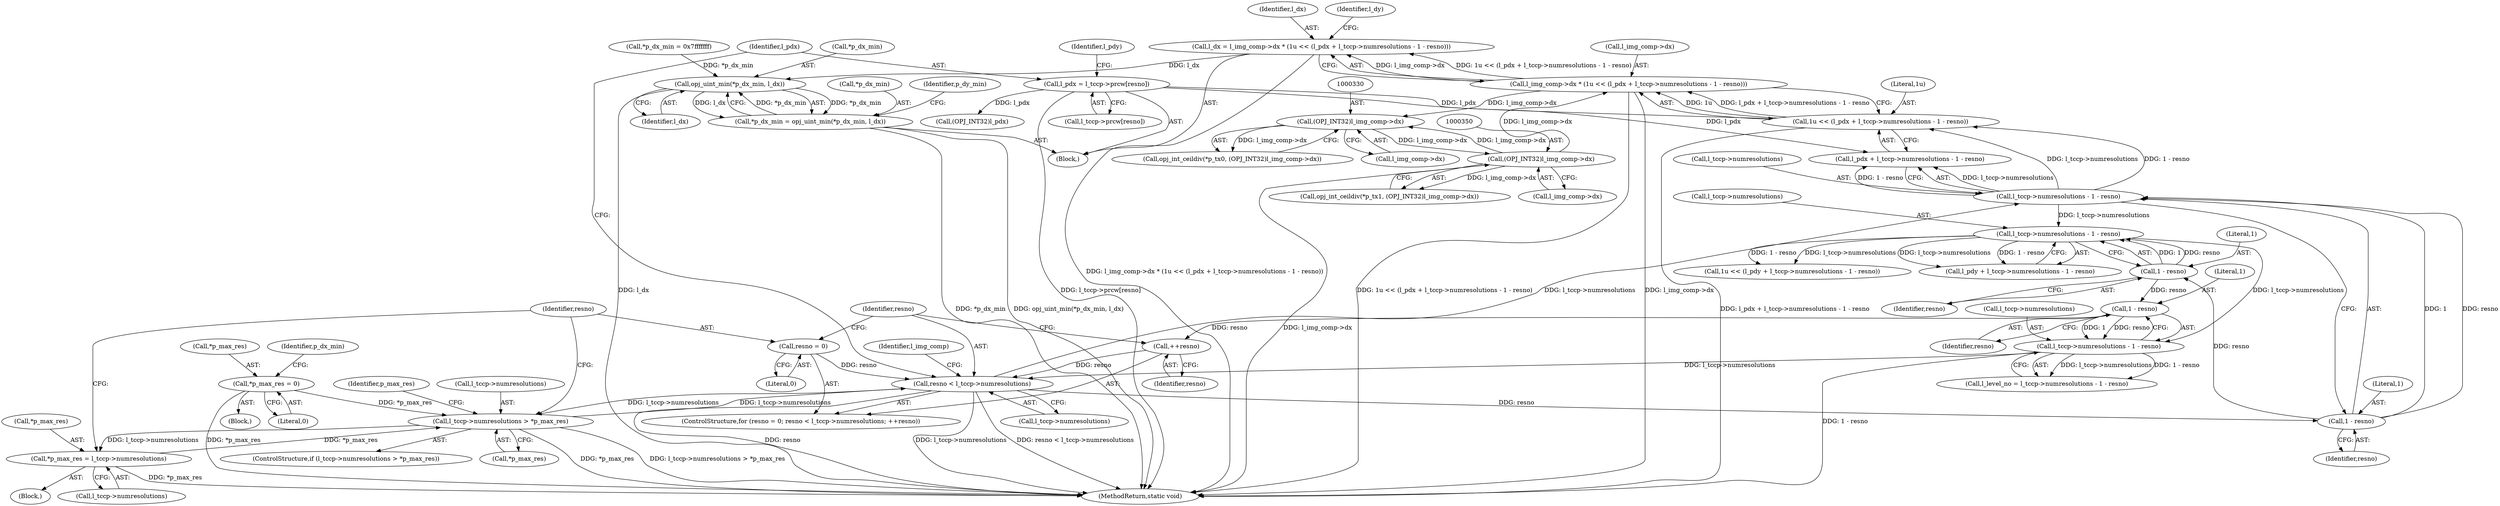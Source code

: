 digraph "0_openjpeg_c58df149900df862806d0e892859b41115875845@integer" {
"1000406" [label="(Call,l_dx = l_img_comp->dx * (1u << (l_pdx + l_tccp->numresolutions - 1 - resno)))"];
"1000408" [label="(Call,l_img_comp->dx * (1u << (l_pdx + l_tccp->numresolutions - 1 - resno)))"];
"1000349" [label="(Call,(OPJ_INT32)l_img_comp->dx)"];
"1000329" [label="(Call,(OPJ_INT32)l_img_comp->dx)"];
"1000412" [label="(Call,1u << (l_pdx + l_tccp->numresolutions - 1 - resno))"];
"1000392" [label="(Call,l_pdx = l_tccp->prcw[resno])"];
"1000416" [label="(Call,l_tccp->numresolutions - 1 - resno)"];
"1000382" [label="(Call,resno < l_tccp->numresolutions)"];
"1000379" [label="(Call,resno = 0)"];
"1000387" [label="(Call,++resno)"];
"1000460" [label="(Call,1 - resno)"];
"1000437" [label="(Call,1 - resno)"];
"1000420" [label="(Call,1 - resno)"];
"1000456" [label="(Call,l_tccp->numresolutions - 1 - resno)"];
"1000433" [label="(Call,l_tccp->numresolutions - 1 - resno)"];
"1000365" [label="(Call,l_tccp->numresolutions > *p_max_res)"];
"1000372" [label="(Call,*p_max_res = l_tccp->numresolutions)"];
"1000282" [label="(Call,*p_max_res = 0)"];
"1000443" [label="(Call,opj_uint_min(*p_dx_min, l_dx))"];
"1000440" [label="(Call,*p_dx_min = opj_uint_min(*p_dx_min, l_dx))"];
"1000433" [label="(Call,l_tccp->numresolutions - 1 - resno)"];
"1000285" [label="(Literal,0)"];
"1000496" [label="(Call,(OPJ_INT32)l_pdx)"];
"1000365" [label="(Call,l_tccp->numresolutions > *p_max_res)"];
"1000456" [label="(Call,l_tccp->numresolutions - 1 - resno)"];
"1000571" [label="(Identifier,l_img_comp)"];
"1000326" [label="(Call,opj_int_ceildiv(*p_tx0, (OPJ_INT32)l_img_comp->dx))"];
"1000382" [label="(Call,resno < l_tccp->numresolutions)"];
"1000437" [label="(Call,1 - resno)"];
"1000283" [label="(Call,*p_max_res)"];
"1000439" [label="(Identifier,resno)"];
"1000443" [label="(Call,opj_uint_min(*p_dx_min, l_dx))"];
"1000394" [label="(Call,l_tccp->prcw[resno])"];
"1000454" [label="(Call,l_level_no = l_tccp->numresolutions - 1 - resno)"];
"1000392" [label="(Call,l_pdx = l_tccp->prcw[resno])"];
"1000461" [label="(Literal,1)"];
"1000421" [label="(Literal,1)"];
"1000288" [label="(Identifier,p_dx_min)"];
"1000371" [label="(Block,)"];
"1000375" [label="(Call,l_tccp->numresolutions)"];
"1000286" [label="(Call,*p_dx_min = 0x7fffffff)"];
"1000374" [label="(Identifier,p_max_res)"];
"1000449" [label="(Identifier,p_dy_min)"];
"1000127" [label="(Block,)"];
"1000380" [label="(Identifier,resno)"];
"1000369" [label="(Call,*p_max_res)"];
"1000413" [label="(Literal,1u)"];
"1000440" [label="(Call,*p_dx_min = opj_uint_min(*p_dx_min, l_dx))"];
"1000379" [label="(Call,resno = 0)"];
"1000422" [label="(Identifier,resno)"];
"1000407" [label="(Identifier,l_dx)"];
"1000387" [label="(Call,++resno)"];
"1000431" [label="(Call,l_pdy + l_tccp->numresolutions - 1 - resno)"];
"1000424" [label="(Identifier,l_dy)"];
"1000346" [label="(Call,opj_int_ceildiv(*p_tx1, (OPJ_INT32)l_img_comp->dx))"];
"1000408" [label="(Call,l_img_comp->dx * (1u << (l_pdx + l_tccp->numresolutions - 1 - resno)))"];
"1000388" [label="(Identifier,resno)"];
"1000457" [label="(Call,l_tccp->numresolutions)"];
"1000434" [label="(Call,l_tccp->numresolutions)"];
"1000389" [label="(Block,)"];
"1000406" [label="(Call,l_dx = l_img_comp->dx * (1u << (l_pdx + l_tccp->numresolutions - 1 - resno)))"];
"1000446" [label="(Identifier,l_dx)"];
"1000441" [label="(Call,*p_dx_min)"];
"1000383" [label="(Identifier,resno)"];
"1000349" [label="(Call,(OPJ_INT32)l_img_comp->dx)"];
"1000366" [label="(Call,l_tccp->numresolutions)"];
"1000282" [label="(Call,*p_max_res = 0)"];
"1000400" [label="(Identifier,l_pdy)"];
"1000378" [label="(ControlStructure,for (resno = 0; resno < l_tccp->numresolutions; ++resno))"];
"1000372" [label="(Call,*p_max_res = l_tccp->numresolutions)"];
"1000364" [label="(ControlStructure,if (l_tccp->numresolutions > *p_max_res))"];
"1000414" [label="(Call,l_pdx + l_tccp->numresolutions - 1 - resno)"];
"1000381" [label="(Literal,0)"];
"1000574" [label="(MethodReturn,static void)"];
"1000384" [label="(Call,l_tccp->numresolutions)"];
"1000329" [label="(Call,(OPJ_INT32)l_img_comp->dx)"];
"1000351" [label="(Call,l_img_comp->dx)"];
"1000393" [label="(Identifier,l_pdx)"];
"1000462" [label="(Identifier,resno)"];
"1000331" [label="(Call,l_img_comp->dx)"];
"1000429" [label="(Call,1u << (l_pdy + l_tccp->numresolutions - 1 - resno))"];
"1000444" [label="(Call,*p_dx_min)"];
"1000416" [label="(Call,l_tccp->numresolutions - 1 - resno)"];
"1000412" [label="(Call,1u << (l_pdx + l_tccp->numresolutions - 1 - resno))"];
"1000460" [label="(Call,1 - resno)"];
"1000409" [label="(Call,l_img_comp->dx)"];
"1000373" [label="(Call,*p_max_res)"];
"1000438" [label="(Literal,1)"];
"1000420" [label="(Call,1 - resno)"];
"1000417" [label="(Call,l_tccp->numresolutions)"];
"1000406" -> "1000389"  [label="AST: "];
"1000406" -> "1000408"  [label="CFG: "];
"1000407" -> "1000406"  [label="AST: "];
"1000408" -> "1000406"  [label="AST: "];
"1000424" -> "1000406"  [label="CFG: "];
"1000406" -> "1000574"  [label="DDG: l_img_comp->dx * (1u << (l_pdx + l_tccp->numresolutions - 1 - resno))"];
"1000408" -> "1000406"  [label="DDG: l_img_comp->dx"];
"1000408" -> "1000406"  [label="DDG: 1u << (l_pdx + l_tccp->numresolutions - 1 - resno)"];
"1000406" -> "1000443"  [label="DDG: l_dx"];
"1000408" -> "1000412"  [label="CFG: "];
"1000409" -> "1000408"  [label="AST: "];
"1000412" -> "1000408"  [label="AST: "];
"1000408" -> "1000574"  [label="DDG: l_img_comp->dx"];
"1000408" -> "1000574"  [label="DDG: 1u << (l_pdx + l_tccp->numresolutions - 1 - resno)"];
"1000408" -> "1000329"  [label="DDG: l_img_comp->dx"];
"1000349" -> "1000408"  [label="DDG: l_img_comp->dx"];
"1000412" -> "1000408"  [label="DDG: 1u"];
"1000412" -> "1000408"  [label="DDG: l_pdx + l_tccp->numresolutions - 1 - resno"];
"1000349" -> "1000346"  [label="AST: "];
"1000349" -> "1000351"  [label="CFG: "];
"1000350" -> "1000349"  [label="AST: "];
"1000351" -> "1000349"  [label="AST: "];
"1000346" -> "1000349"  [label="CFG: "];
"1000349" -> "1000574"  [label="DDG: l_img_comp->dx"];
"1000349" -> "1000329"  [label="DDG: l_img_comp->dx"];
"1000349" -> "1000346"  [label="DDG: l_img_comp->dx"];
"1000329" -> "1000349"  [label="DDG: l_img_comp->dx"];
"1000329" -> "1000326"  [label="AST: "];
"1000329" -> "1000331"  [label="CFG: "];
"1000330" -> "1000329"  [label="AST: "];
"1000331" -> "1000329"  [label="AST: "];
"1000326" -> "1000329"  [label="CFG: "];
"1000329" -> "1000326"  [label="DDG: l_img_comp->dx"];
"1000412" -> "1000414"  [label="CFG: "];
"1000413" -> "1000412"  [label="AST: "];
"1000414" -> "1000412"  [label="AST: "];
"1000412" -> "1000574"  [label="DDG: l_pdx + l_tccp->numresolutions - 1 - resno"];
"1000392" -> "1000412"  [label="DDG: l_pdx"];
"1000416" -> "1000412"  [label="DDG: l_tccp->numresolutions"];
"1000416" -> "1000412"  [label="DDG: 1 - resno"];
"1000392" -> "1000389"  [label="AST: "];
"1000392" -> "1000394"  [label="CFG: "];
"1000393" -> "1000392"  [label="AST: "];
"1000394" -> "1000392"  [label="AST: "];
"1000400" -> "1000392"  [label="CFG: "];
"1000392" -> "1000574"  [label="DDG: l_tccp->prcw[resno]"];
"1000392" -> "1000414"  [label="DDG: l_pdx"];
"1000392" -> "1000496"  [label="DDG: l_pdx"];
"1000416" -> "1000414"  [label="AST: "];
"1000416" -> "1000420"  [label="CFG: "];
"1000417" -> "1000416"  [label="AST: "];
"1000420" -> "1000416"  [label="AST: "];
"1000414" -> "1000416"  [label="CFG: "];
"1000416" -> "1000414"  [label="DDG: l_tccp->numresolutions"];
"1000416" -> "1000414"  [label="DDG: 1 - resno"];
"1000382" -> "1000416"  [label="DDG: l_tccp->numresolutions"];
"1000420" -> "1000416"  [label="DDG: 1"];
"1000420" -> "1000416"  [label="DDG: resno"];
"1000416" -> "1000433"  [label="DDG: l_tccp->numresolutions"];
"1000382" -> "1000378"  [label="AST: "];
"1000382" -> "1000384"  [label="CFG: "];
"1000383" -> "1000382"  [label="AST: "];
"1000384" -> "1000382"  [label="AST: "];
"1000393" -> "1000382"  [label="CFG: "];
"1000571" -> "1000382"  [label="CFG: "];
"1000382" -> "1000574"  [label="DDG: resno"];
"1000382" -> "1000574"  [label="DDG: l_tccp->numresolutions"];
"1000382" -> "1000574"  [label="DDG: resno < l_tccp->numresolutions"];
"1000382" -> "1000365"  [label="DDG: l_tccp->numresolutions"];
"1000379" -> "1000382"  [label="DDG: resno"];
"1000387" -> "1000382"  [label="DDG: resno"];
"1000456" -> "1000382"  [label="DDG: l_tccp->numresolutions"];
"1000365" -> "1000382"  [label="DDG: l_tccp->numresolutions"];
"1000382" -> "1000420"  [label="DDG: resno"];
"1000379" -> "1000378"  [label="AST: "];
"1000379" -> "1000381"  [label="CFG: "];
"1000380" -> "1000379"  [label="AST: "];
"1000381" -> "1000379"  [label="AST: "];
"1000383" -> "1000379"  [label="CFG: "];
"1000387" -> "1000378"  [label="AST: "];
"1000387" -> "1000388"  [label="CFG: "];
"1000388" -> "1000387"  [label="AST: "];
"1000383" -> "1000387"  [label="CFG: "];
"1000460" -> "1000387"  [label="DDG: resno"];
"1000460" -> "1000456"  [label="AST: "];
"1000460" -> "1000462"  [label="CFG: "];
"1000461" -> "1000460"  [label="AST: "];
"1000462" -> "1000460"  [label="AST: "];
"1000456" -> "1000460"  [label="CFG: "];
"1000460" -> "1000456"  [label="DDG: 1"];
"1000460" -> "1000456"  [label="DDG: resno"];
"1000437" -> "1000460"  [label="DDG: resno"];
"1000437" -> "1000433"  [label="AST: "];
"1000437" -> "1000439"  [label="CFG: "];
"1000438" -> "1000437"  [label="AST: "];
"1000439" -> "1000437"  [label="AST: "];
"1000433" -> "1000437"  [label="CFG: "];
"1000437" -> "1000433"  [label="DDG: 1"];
"1000437" -> "1000433"  [label="DDG: resno"];
"1000420" -> "1000437"  [label="DDG: resno"];
"1000420" -> "1000422"  [label="CFG: "];
"1000421" -> "1000420"  [label="AST: "];
"1000422" -> "1000420"  [label="AST: "];
"1000456" -> "1000454"  [label="AST: "];
"1000457" -> "1000456"  [label="AST: "];
"1000454" -> "1000456"  [label="CFG: "];
"1000456" -> "1000574"  [label="DDG: 1 - resno"];
"1000456" -> "1000454"  [label="DDG: l_tccp->numresolutions"];
"1000456" -> "1000454"  [label="DDG: 1 - resno"];
"1000433" -> "1000456"  [label="DDG: l_tccp->numresolutions"];
"1000433" -> "1000431"  [label="AST: "];
"1000434" -> "1000433"  [label="AST: "];
"1000431" -> "1000433"  [label="CFG: "];
"1000433" -> "1000429"  [label="DDG: l_tccp->numresolutions"];
"1000433" -> "1000429"  [label="DDG: 1 - resno"];
"1000433" -> "1000431"  [label="DDG: l_tccp->numresolutions"];
"1000433" -> "1000431"  [label="DDG: 1 - resno"];
"1000365" -> "1000364"  [label="AST: "];
"1000365" -> "1000369"  [label="CFG: "];
"1000366" -> "1000365"  [label="AST: "];
"1000369" -> "1000365"  [label="AST: "];
"1000374" -> "1000365"  [label="CFG: "];
"1000380" -> "1000365"  [label="CFG: "];
"1000365" -> "1000574"  [label="DDG: *p_max_res"];
"1000365" -> "1000574"  [label="DDG: l_tccp->numresolutions > *p_max_res"];
"1000372" -> "1000365"  [label="DDG: *p_max_res"];
"1000282" -> "1000365"  [label="DDG: *p_max_res"];
"1000365" -> "1000372"  [label="DDG: l_tccp->numresolutions"];
"1000372" -> "1000371"  [label="AST: "];
"1000372" -> "1000375"  [label="CFG: "];
"1000373" -> "1000372"  [label="AST: "];
"1000375" -> "1000372"  [label="AST: "];
"1000380" -> "1000372"  [label="CFG: "];
"1000372" -> "1000574"  [label="DDG: *p_max_res"];
"1000282" -> "1000127"  [label="AST: "];
"1000282" -> "1000285"  [label="CFG: "];
"1000283" -> "1000282"  [label="AST: "];
"1000285" -> "1000282"  [label="AST: "];
"1000288" -> "1000282"  [label="CFG: "];
"1000282" -> "1000574"  [label="DDG: *p_max_res"];
"1000443" -> "1000440"  [label="AST: "];
"1000443" -> "1000446"  [label="CFG: "];
"1000444" -> "1000443"  [label="AST: "];
"1000446" -> "1000443"  [label="AST: "];
"1000440" -> "1000443"  [label="CFG: "];
"1000443" -> "1000574"  [label="DDG: l_dx"];
"1000443" -> "1000440"  [label="DDG: *p_dx_min"];
"1000443" -> "1000440"  [label="DDG: l_dx"];
"1000286" -> "1000443"  [label="DDG: *p_dx_min"];
"1000440" -> "1000443"  [label="DDG: *p_dx_min"];
"1000440" -> "1000389"  [label="AST: "];
"1000441" -> "1000440"  [label="AST: "];
"1000449" -> "1000440"  [label="CFG: "];
"1000440" -> "1000574"  [label="DDG: opj_uint_min(*p_dx_min, l_dx)"];
"1000440" -> "1000574"  [label="DDG: *p_dx_min"];
}
